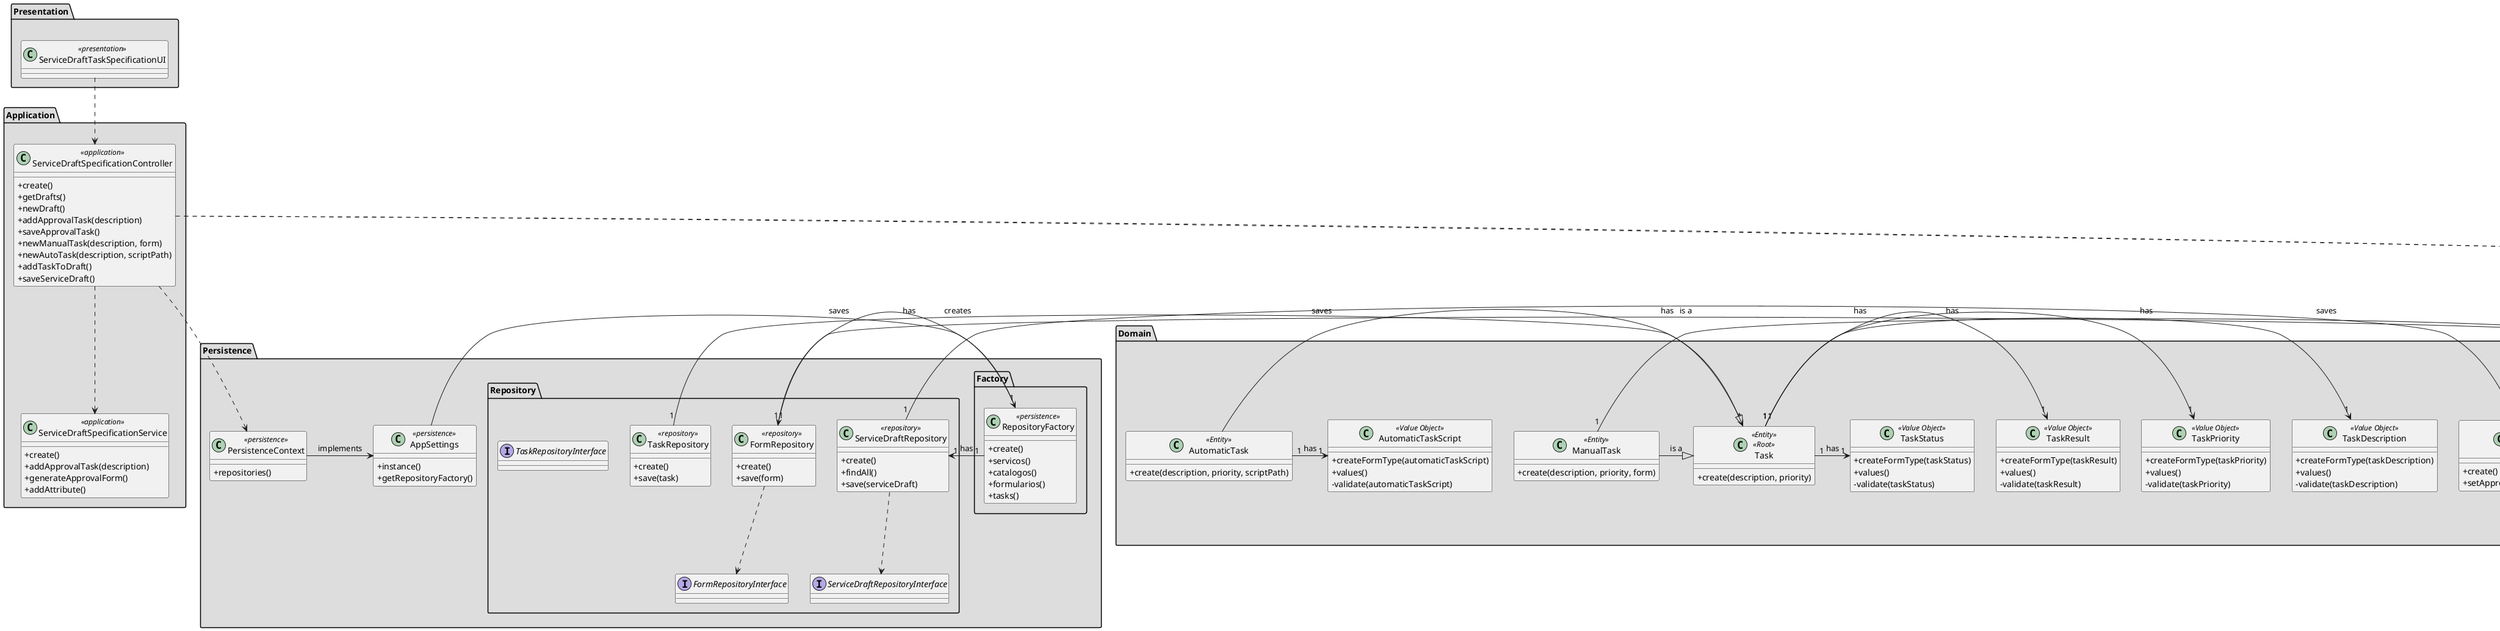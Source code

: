 @startuml
skinparam classAttributeIconSize 0

package "Presentation" #DDDDDD {
class ServiceDraftTaskSpecificationUI<<presentation>>{

}
}


package "Application" #DDDDDD {
class ServiceDraftSpecificationController<<application>>{
+create()
+getDrafts()
+newDraft()
+addApprovalTask(description)
+saveApprovalTask()
+newManualTask(description, form)
+newAutoTask(description, scriptPath)
+addTaskToDraft()
+saveServiceDraft()
}

class ServiceDraftSpecificationService<<application>>{
+create()
+addApprovalTask(description)
+generateApprovalForm()
+addAttribute()
}

}


package "Domain" #DDDDDD {
class ServiceDraft<<Entity>><<Root>>{
+create()
+setApprovalTask(approvalTask)
}

class Task<<Entity>><<Root>>{
+create(description, priority)
}

class ManualTask<<Entity>>{
+create(description, priority, form)
}

class AutomaticTask<<Entity>>{
+create(description, priority, scriptPath)
}

class Form<<Entity>><<Root>>{
+create(name, formType, attributeList)
}

class Attribute<<Value Object>>{
+create(name, label, description, regex, scriptPath, dataType
}

class TaskDescription<<Value Object>>{
+createFormType(taskDescription)
+values()
-validate(taskDescription)
}

class TaskResult<<Value Object>>{
+createFormType(taskResult)
+values()
-validate(taskResult)
}

class TaskStatus<<Value Object>>{
+createFormType(taskStatus)
+values()
-validate(taskStatus)
}

class TaskPriority<<Value Object>>{
+createFormType(taskPriority)
+values()
-validate(taskPriority)
}

class AutomaticTaskScript<<Value Object>>{
+createFormType(automaticTaskScript)
+values()
-validate(automaticTaskScript)
}

class FormName<<Value Object>>{
+createFormName(formName)
-validate(formName)
}

class FormType<<Value Object>>{
+createFormType(formType)
+values()
-validate(formType)
}

class AttributeName<<Value Object>>{
+createAttributeName(attributeName)
-validate(attributeName)
}

class AttributeLabel<<Value Object>>{
+createAtributoLabel(attributeLabel)
-validate(attributeLabel)
}

class AttributeDescription<<Value Object>>{
+createAttributeDescription(attributeDescription)
-validate(attributeDescription)
}

class AttributeRegex<<Value Object>>{
+createAttributeRegex(attributeRegex)
-validate(attributeRegex)
}

class AttributeScript<<Value Object>>{
+createAttributeScript(attributeScript)
-validate(attributeScript)
}

class DataType<<Value Object>>{
+createDataType(dataType)
+values()
-validate(dataType)
}

package Builder #DDDDDD {

class FormBuilder<<builder>>{
+create()
+withName(name)
+withFormType(formType)
+withAttributeList(attributeList)
+build()
}

class AttributeBuilder<<builder>>{
+create()
+withName(name)
+withLabel(label)
+withDescription(description)
+withRegex(regex)
+withScript(scriptPath
+withDataType(dataType)
+build()
}

}

}

package Persistence #DDDDDD {
class PersistenceContext<<persistence>>{
+repositories()
}

class AppSettings<<persistence>>{
+instance()
+getRepositoryFactory()
}

package Factory #DDDDDD {
class RepositoryFactory<<persistence>>{
+create()
+servicos()
+catalogos()
+formularios()
+tasks()
}
}

package "Repository" #DDDDDD {

class ServiceDraftRepository<<repository>>{
+create()
+findAll()
+save(serviceDraft)
}

class FormRepository<<repository>>{
+create()
+save(form)
}

class TaskRepository<<repository>>{
+create()
+save(task)
}

interface TaskRepositoryInterface{

}

interface ServiceDraftRepositoryInterface{

}

interface FormRepositoryInterface{

}

}



ServiceDraftTaskSpecificationUI ..> ServiceDraftSpecificationController
ServiceDraftSpecificationController ..> FormBuilder
ServiceDraftSpecificationController ..> AttributeBuilder
ServiceDraftSpecificationController ..> PersistenceContext
ServiceDraftSpecificationController ..> ServiceDraftSpecificationService

ServiceDraftRepository ..> ServiceDraftRepositoryInterface
FormRepository ..> FormRepositoryInterface

AppSettings -> RepositoryFactory : creates
PersistenceContext -> AppSettings : implements

RepositoryFactory "1" -> "1" ServiceDraftRepository : has
RepositoryFactory "1" -> "1" FormRepository : has

ServiceDraftRepository "1" -> "*" ServiceDraft : saves
FormRepository "1" -> "*" Form : saves
TaskRepository "1" -> "*" Task : saves
FormBuilder "1" -> "*" Form : builds
AttributeBuilder "1" -> "*" Attribute : builds

ServiceDraft "1" -> "*" Form : has

Form "1" -> "1" FormName : has
Form "1" -> "1" FormType : has
Form "1" -> "1..*" Attribute : has

Attribute "1" -> "1" AttributeName : has
Attribute "1" -> "1" AttributeLabel : has
Attribute "1" -> "1" AttributeDescription : has
Attribute "1" -> "1" AttributeRegex : has
Attribute "1" -> "1" AttributeScript : has
Attribute "1" -> "1" DataType : has


ManualTask -|> Task : is a
AutomaticTask -|> Task : is a

Task "1" -> "1" TaskDescription : has
Task "1" -> "1" TaskPriority : has
Task "1" -> "1" TaskResult : has
Task "1" -> "1" TaskStatus : has
ManualTask "1" -> "1" Form : has
AutomaticTask "1" -> "1" AutomaticTaskScript : has

@enduml